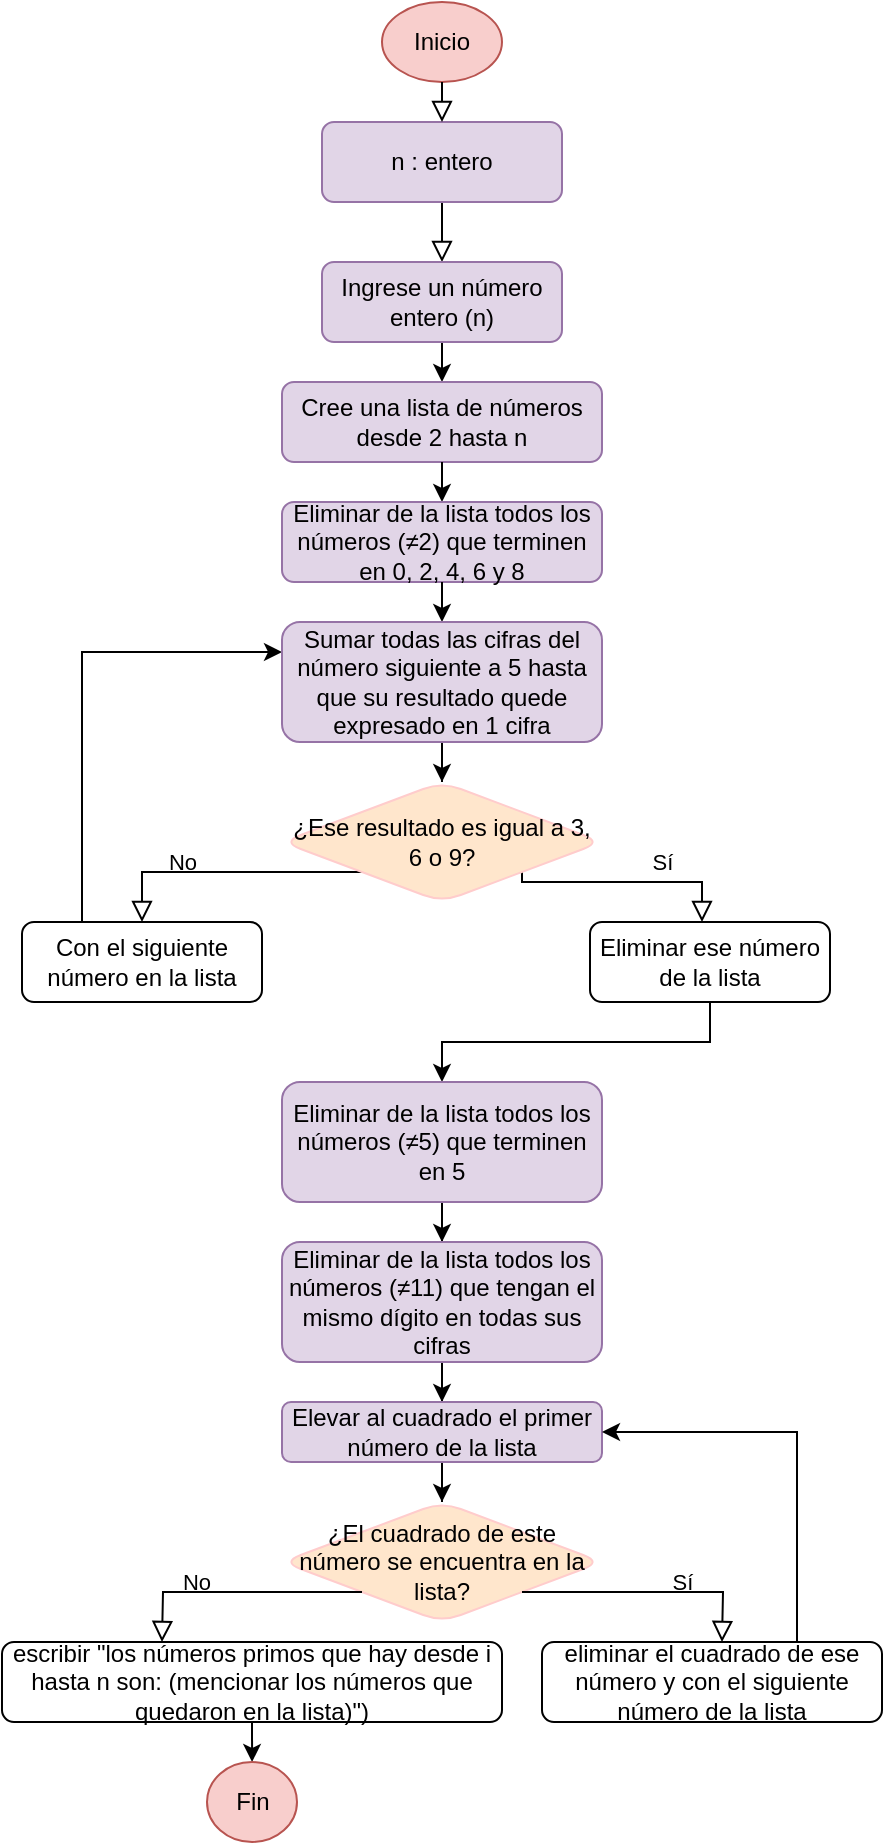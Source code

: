 <mxfile version="21.7.5" type="github">
  <diagram id="C5RBs43oDa-KdzZeNtuy" name="Page-1">
    <mxGraphModel dx="652" dy="348" grid="1" gridSize="10" guides="1" tooltips="1" connect="1" arrows="1" fold="1" page="1" pageScale="1" pageWidth="827" pageHeight="1169" math="0" shadow="0">
      <root>
        <mxCell id="WIyWlLk6GJQsqaUBKTNV-0" />
        <mxCell id="WIyWlLk6GJQsqaUBKTNV-1" parent="WIyWlLk6GJQsqaUBKTNV-0" />
        <mxCell id="WIyWlLk6GJQsqaUBKTNV-2" value="" style="rounded=0;html=1;jettySize=auto;orthogonalLoop=1;fontSize=11;endArrow=block;endFill=0;endSize=8;strokeWidth=1;shadow=0;labelBackgroundColor=none;edgeStyle=orthogonalEdgeStyle;" parent="WIyWlLk6GJQsqaUBKTNV-1" source="WIyWlLk6GJQsqaUBKTNV-3" edge="1">
          <mxGeometry relative="1" as="geometry">
            <mxPoint x="220" y="130" as="targetPoint" />
            <Array as="points">
              <mxPoint x="220" y="130" />
              <mxPoint x="220" y="130" />
            </Array>
          </mxGeometry>
        </mxCell>
        <mxCell id="WIyWlLk6GJQsqaUBKTNV-3" value="n : entero" style="rounded=1;whiteSpace=wrap;html=1;fontSize=12;glass=0;strokeWidth=1;shadow=0;fillColor=#e1d5e7;strokeColor=#9673a6;" parent="WIyWlLk6GJQsqaUBKTNV-1" vertex="1">
          <mxGeometry x="160" y="60" width="120" height="40" as="geometry" />
        </mxCell>
        <mxCell id="WIyWlLk6GJQsqaUBKTNV-8" value="No" style="rounded=0;html=1;jettySize=auto;orthogonalLoop=1;fontSize=11;endArrow=block;endFill=0;endSize=8;strokeWidth=1;shadow=0;labelBackgroundColor=none;edgeStyle=orthogonalEdgeStyle;exitX=0;exitY=1;exitDx=0;exitDy=0;" parent="WIyWlLk6GJQsqaUBKTNV-1" source="UFm0XBWb2cDGTMjMBXUD-12" target="WIyWlLk6GJQsqaUBKTNV-11" edge="1">
          <mxGeometry x="0.334" y="-5" relative="1" as="geometry">
            <mxPoint as="offset" />
          </mxGeometry>
        </mxCell>
        <mxCell id="WIyWlLk6GJQsqaUBKTNV-9" value="Sí" style="edgeStyle=orthogonalEdgeStyle;rounded=0;html=1;jettySize=auto;orthogonalLoop=1;fontSize=11;endArrow=block;endFill=0;endSize=8;strokeWidth=1;shadow=0;labelBackgroundColor=none;exitX=1;exitY=1;exitDx=0;exitDy=0;" parent="WIyWlLk6GJQsqaUBKTNV-1" source="UFm0XBWb2cDGTMjMBXUD-12" target="WIyWlLk6GJQsqaUBKTNV-12" edge="1">
          <mxGeometry x="0.304" y="10" relative="1" as="geometry">
            <mxPoint as="offset" />
            <Array as="points">
              <mxPoint x="260" y="440" />
              <mxPoint x="350" y="440" />
            </Array>
          </mxGeometry>
        </mxCell>
        <mxCell id="UFm0XBWb2cDGTMjMBXUD-17" style="edgeStyle=orthogonalEdgeStyle;rounded=0;orthogonalLoop=1;jettySize=auto;html=1;entryX=0;entryY=0.25;entryDx=0;entryDy=0;exitX=0.25;exitY=0;exitDx=0;exitDy=0;" edge="1" parent="WIyWlLk6GJQsqaUBKTNV-1" source="WIyWlLk6GJQsqaUBKTNV-11" target="UFm0XBWb2cDGTMjMBXUD-11">
          <mxGeometry relative="1" as="geometry">
            <Array as="points">
              <mxPoint x="40" y="325" />
            </Array>
          </mxGeometry>
        </mxCell>
        <mxCell id="WIyWlLk6GJQsqaUBKTNV-11" value="Con el siguiente número en la lista" style="rounded=1;whiteSpace=wrap;html=1;fontSize=12;glass=0;strokeWidth=1;shadow=0;" parent="WIyWlLk6GJQsqaUBKTNV-1" vertex="1">
          <mxGeometry x="10" y="460" width="120" height="40" as="geometry" />
        </mxCell>
        <mxCell id="UFm0XBWb2cDGTMjMBXUD-18" style="edgeStyle=orthogonalEdgeStyle;rounded=0;orthogonalLoop=1;jettySize=auto;html=1;exitX=0.5;exitY=1;exitDx=0;exitDy=0;" edge="1" parent="WIyWlLk6GJQsqaUBKTNV-1" source="WIyWlLk6GJQsqaUBKTNV-12" target="UFm0XBWb2cDGTMjMBXUD-19">
          <mxGeometry relative="1" as="geometry">
            <mxPoint x="220" y="540.0" as="targetPoint" />
          </mxGeometry>
        </mxCell>
        <mxCell id="WIyWlLk6GJQsqaUBKTNV-12" value="Eliminar ese número de la lista" style="rounded=1;whiteSpace=wrap;html=1;fontSize=12;glass=0;strokeWidth=1;shadow=0;" parent="WIyWlLk6GJQsqaUBKTNV-1" vertex="1">
          <mxGeometry x="294" y="460" width="120" height="40" as="geometry" />
        </mxCell>
        <mxCell id="UFm0XBWb2cDGTMjMBXUD-2" value="Inicio" style="ellipse;whiteSpace=wrap;html=1;fillColor=#f8cecc;strokeColor=#b85450;" vertex="1" parent="WIyWlLk6GJQsqaUBKTNV-1">
          <mxGeometry x="190" width="60" height="40" as="geometry" />
        </mxCell>
        <mxCell id="UFm0XBWb2cDGTMjMBXUD-3" value="" style="rounded=0;html=1;jettySize=auto;orthogonalLoop=1;fontSize=11;endArrow=block;endFill=0;endSize=8;strokeWidth=1;shadow=0;labelBackgroundColor=none;edgeStyle=orthogonalEdgeStyle;exitX=0.5;exitY=1;exitDx=0;exitDy=0;" edge="1" parent="WIyWlLk6GJQsqaUBKTNV-1" source="UFm0XBWb2cDGTMjMBXUD-2">
          <mxGeometry relative="1" as="geometry">
            <mxPoint x="219.5" y="40" as="sourcePoint" />
            <mxPoint x="220" y="60" as="targetPoint" />
            <Array as="points" />
          </mxGeometry>
        </mxCell>
        <mxCell id="UFm0XBWb2cDGTMjMBXUD-5" style="edgeStyle=orthogonalEdgeStyle;rounded=0;orthogonalLoop=1;jettySize=auto;html=1;" edge="1" parent="WIyWlLk6GJQsqaUBKTNV-1" source="UFm0XBWb2cDGTMjMBXUD-4">
          <mxGeometry relative="1" as="geometry">
            <mxPoint x="220" y="190" as="targetPoint" />
          </mxGeometry>
        </mxCell>
        <mxCell id="UFm0XBWb2cDGTMjMBXUD-4" value="Ingrese un número entero (n)" style="rounded=1;whiteSpace=wrap;html=1;fillColor=#e1d5e7;strokeColor=#9673a6;" vertex="1" parent="WIyWlLk6GJQsqaUBKTNV-1">
          <mxGeometry x="160" y="130" width="120" height="40" as="geometry" />
        </mxCell>
        <mxCell id="UFm0XBWb2cDGTMjMBXUD-6" value="Cree una lista de números desde 2 hasta n" style="rounded=1;whiteSpace=wrap;html=1;fillColor=#e1d5e7;strokeColor=#9673a6;" vertex="1" parent="WIyWlLk6GJQsqaUBKTNV-1">
          <mxGeometry x="140" y="190" width="160" height="40" as="geometry" />
        </mxCell>
        <mxCell id="UFm0XBWb2cDGTMjMBXUD-8" value="" style="endArrow=classic;html=1;rounded=0;exitX=0.5;exitY=1;exitDx=0;exitDy=0;" edge="1" parent="WIyWlLk6GJQsqaUBKTNV-1" source="UFm0XBWb2cDGTMjMBXUD-6" target="UFm0XBWb2cDGTMjMBXUD-9">
          <mxGeometry width="50" height="50" relative="1" as="geometry">
            <mxPoint x="370" y="190" as="sourcePoint" />
            <mxPoint x="220" y="250" as="targetPoint" />
          </mxGeometry>
        </mxCell>
        <mxCell id="UFm0XBWb2cDGTMjMBXUD-9" value="Eliminar de la lista todos los números (≠2) que terminen en 0, 2, 4, 6 y 8" style="rounded=1;whiteSpace=wrap;html=1;fillColor=#e1d5e7;strokeColor=#9673a6;" vertex="1" parent="WIyWlLk6GJQsqaUBKTNV-1">
          <mxGeometry x="140" y="250" width="160" height="40" as="geometry" />
        </mxCell>
        <mxCell id="UFm0XBWb2cDGTMjMBXUD-10" value="" style="endArrow=classic;html=1;rounded=0;exitX=0.5;exitY=1;exitDx=0;exitDy=0;" edge="1" parent="WIyWlLk6GJQsqaUBKTNV-1" source="UFm0XBWb2cDGTMjMBXUD-9" target="UFm0XBWb2cDGTMjMBXUD-11">
          <mxGeometry width="50" height="50" relative="1" as="geometry">
            <mxPoint x="340" y="290" as="sourcePoint" />
            <mxPoint x="220" y="310" as="targetPoint" />
          </mxGeometry>
        </mxCell>
        <mxCell id="UFm0XBWb2cDGTMjMBXUD-13" value="" style="edgeStyle=orthogonalEdgeStyle;rounded=0;orthogonalLoop=1;jettySize=auto;html=1;" edge="1" parent="WIyWlLk6GJQsqaUBKTNV-1" source="UFm0XBWb2cDGTMjMBXUD-11" target="UFm0XBWb2cDGTMjMBXUD-12">
          <mxGeometry relative="1" as="geometry" />
        </mxCell>
        <mxCell id="UFm0XBWb2cDGTMjMBXUD-11" value="Sumar todas las cifras del número siguiente a 5 hasta que su resultado quede expresado en 1 cifra" style="rounded=1;whiteSpace=wrap;html=1;fillColor=#e1d5e7;strokeColor=#9673a6;" vertex="1" parent="WIyWlLk6GJQsqaUBKTNV-1">
          <mxGeometry x="140" y="310" width="160" height="60" as="geometry" />
        </mxCell>
        <mxCell id="UFm0XBWb2cDGTMjMBXUD-12" value="¿Ese resultado es igual a 3, 6 o 9?" style="rhombus;whiteSpace=wrap;html=1;fillColor=#ffe6cc;strokeColor=#FFCCCC;rounded=1;container=0;" vertex="1" parent="WIyWlLk6GJQsqaUBKTNV-1">
          <mxGeometry x="140" y="390" width="160" height="60" as="geometry" />
        </mxCell>
        <mxCell id="UFm0XBWb2cDGTMjMBXUD-21" value="" style="edgeStyle=orthogonalEdgeStyle;rounded=0;orthogonalLoop=1;jettySize=auto;html=1;" edge="1" parent="WIyWlLk6GJQsqaUBKTNV-1" source="UFm0XBWb2cDGTMjMBXUD-19" target="UFm0XBWb2cDGTMjMBXUD-20">
          <mxGeometry relative="1" as="geometry" />
        </mxCell>
        <mxCell id="UFm0XBWb2cDGTMjMBXUD-19" value="Eliminar de la lista todos los números (≠5) que terminen en 5" style="rounded=1;whiteSpace=wrap;html=1;fillColor=#e1d5e7;strokeColor=#9673a6;" vertex="1" parent="WIyWlLk6GJQsqaUBKTNV-1">
          <mxGeometry x="140" y="540" width="160" height="60" as="geometry" />
        </mxCell>
        <mxCell id="UFm0XBWb2cDGTMjMBXUD-23" value="" style="edgeStyle=orthogonalEdgeStyle;rounded=0;orthogonalLoop=1;jettySize=auto;html=1;" edge="1" parent="WIyWlLk6GJQsqaUBKTNV-1" source="UFm0XBWb2cDGTMjMBXUD-20" target="UFm0XBWb2cDGTMjMBXUD-22">
          <mxGeometry relative="1" as="geometry" />
        </mxCell>
        <mxCell id="UFm0XBWb2cDGTMjMBXUD-20" value="Eliminar de la lista todos los números (≠11) que tengan el mismo dígito en todas sus cifras" style="whiteSpace=wrap;html=1;fillColor=#e1d5e7;strokeColor=#9673a6;rounded=1;" vertex="1" parent="WIyWlLk6GJQsqaUBKTNV-1">
          <mxGeometry x="140" y="620" width="160" height="60" as="geometry" />
        </mxCell>
        <mxCell id="UFm0XBWb2cDGTMjMBXUD-25" style="edgeStyle=orthogonalEdgeStyle;rounded=0;orthogonalLoop=1;jettySize=auto;html=1;entryX=0.5;entryY=0;entryDx=0;entryDy=0;" edge="1" parent="WIyWlLk6GJQsqaUBKTNV-1" source="UFm0XBWb2cDGTMjMBXUD-22" target="UFm0XBWb2cDGTMjMBXUD-24">
          <mxGeometry relative="1" as="geometry" />
        </mxCell>
        <mxCell id="UFm0XBWb2cDGTMjMBXUD-22" value="Elevar al cuadrado el primer número de la lista" style="whiteSpace=wrap;html=1;fillColor=#e1d5e7;strokeColor=#9673a6;rounded=1;" vertex="1" parent="WIyWlLk6GJQsqaUBKTNV-1">
          <mxGeometry x="140" y="700" width="160" height="30" as="geometry" />
        </mxCell>
        <mxCell id="UFm0XBWb2cDGTMjMBXUD-24" value="¿El cuadrado de este número se encuentra en la lista?" style="rhombus;whiteSpace=wrap;html=1;fillColor=#ffe6cc;strokeColor=#FFCCCC;rounded=1;container=0;" vertex="1" parent="WIyWlLk6GJQsqaUBKTNV-1">
          <mxGeometry x="140" y="750" width="160" height="60" as="geometry" />
        </mxCell>
        <mxCell id="UFm0XBWb2cDGTMjMBXUD-26" value="No" style="rounded=0;html=1;jettySize=auto;orthogonalLoop=1;fontSize=11;endArrow=block;endFill=0;endSize=8;strokeWidth=1;shadow=0;labelBackgroundColor=none;edgeStyle=orthogonalEdgeStyle;exitX=0;exitY=1;exitDx=0;exitDy=0;" edge="1" parent="WIyWlLk6GJQsqaUBKTNV-1" source="UFm0XBWb2cDGTMjMBXUD-24">
          <mxGeometry x="0.334" y="-5" relative="1" as="geometry">
            <mxPoint as="offset" />
            <mxPoint x="160" y="785" as="sourcePoint" />
            <mxPoint x="80" y="820" as="targetPoint" />
          </mxGeometry>
        </mxCell>
        <mxCell id="UFm0XBWb2cDGTMjMBXUD-27" value="Sí" style="rounded=0;html=1;jettySize=auto;orthogonalLoop=1;fontSize=11;endArrow=block;endFill=0;endSize=8;strokeWidth=1;shadow=0;labelBackgroundColor=none;edgeStyle=orthogonalEdgeStyle;exitX=1;exitY=1;exitDx=0;exitDy=0;" edge="1" parent="WIyWlLk6GJQsqaUBKTNV-1" source="UFm0XBWb2cDGTMjMBXUD-24">
          <mxGeometry x="0.275" y="5" relative="1" as="geometry">
            <mxPoint as="offset" />
            <mxPoint x="370" y="800" as="sourcePoint" />
            <mxPoint x="360" y="820" as="targetPoint" />
          </mxGeometry>
        </mxCell>
        <mxCell id="UFm0XBWb2cDGTMjMBXUD-29" style="edgeStyle=orthogonalEdgeStyle;rounded=0;orthogonalLoop=1;jettySize=auto;html=1;entryX=1;entryY=0.5;entryDx=0;entryDy=0;exitX=0.75;exitY=0;exitDx=0;exitDy=0;" edge="1" parent="WIyWlLk6GJQsqaUBKTNV-1" source="UFm0XBWb2cDGTMjMBXUD-28" target="UFm0XBWb2cDGTMjMBXUD-22">
          <mxGeometry relative="1" as="geometry" />
        </mxCell>
        <mxCell id="UFm0XBWb2cDGTMjMBXUD-28" value="eliminar el cuadrado de ese número y con el siguiente número de la lista" style="rounded=1;whiteSpace=wrap;html=1;" vertex="1" parent="WIyWlLk6GJQsqaUBKTNV-1">
          <mxGeometry x="270" y="820" width="170" height="40" as="geometry" />
        </mxCell>
        <mxCell id="UFm0XBWb2cDGTMjMBXUD-31" style="edgeStyle=orthogonalEdgeStyle;rounded=0;orthogonalLoop=1;jettySize=auto;html=1;exitX=0.5;exitY=1;exitDx=0;exitDy=0;" edge="1" parent="WIyWlLk6GJQsqaUBKTNV-1" source="UFm0XBWb2cDGTMjMBXUD-30">
          <mxGeometry relative="1" as="geometry">
            <mxPoint x="125.037" y="880" as="targetPoint" />
          </mxGeometry>
        </mxCell>
        <mxCell id="UFm0XBWb2cDGTMjMBXUD-30" value="escribir &quot;los números primos que hay desde i hasta n son: (mencionar los números que quedaron en la lista)&quot;)" style="rounded=1;whiteSpace=wrap;html=1;" vertex="1" parent="WIyWlLk6GJQsqaUBKTNV-1">
          <mxGeometry y="820" width="250" height="40" as="geometry" />
        </mxCell>
        <mxCell id="UFm0XBWb2cDGTMjMBXUD-33" value="Fin" style="ellipse;whiteSpace=wrap;html=1;fillColor=#f8cecc;strokeColor=#b85450;" vertex="1" parent="WIyWlLk6GJQsqaUBKTNV-1">
          <mxGeometry x="102.5" y="880" width="45" height="40" as="geometry" />
        </mxCell>
      </root>
    </mxGraphModel>
  </diagram>
</mxfile>
